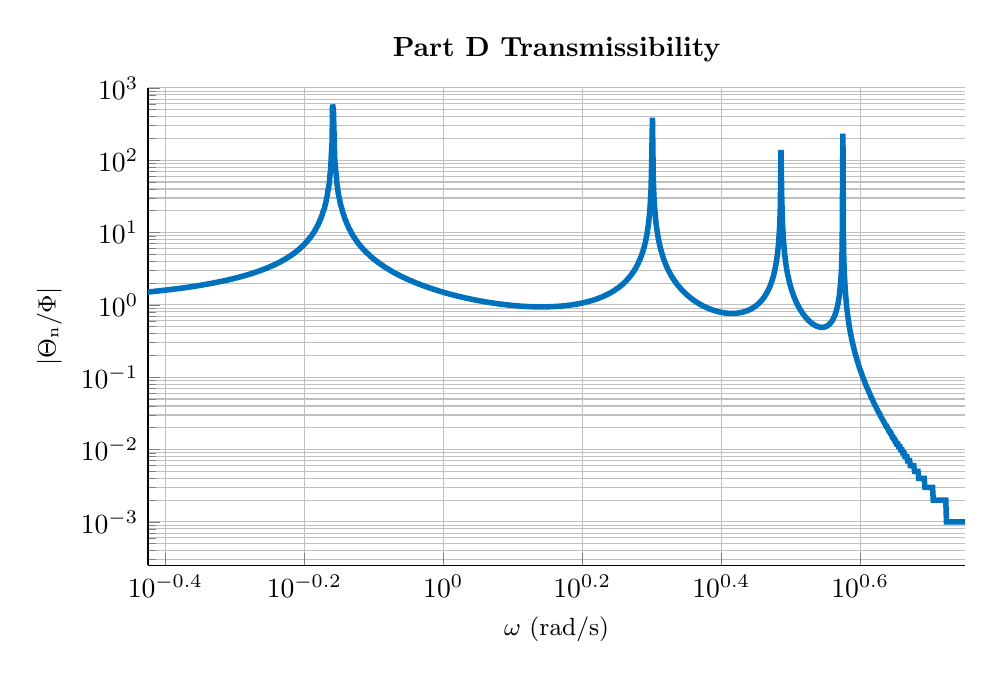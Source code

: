 % This file was created by matlab2tikz.
%
\definecolor{mycolor1}{rgb}{0.0,0.447,0.741}%
%
\begin{tikzpicture}

\begin{axis}[%
width=0.856\textwidth,
height=0.5\textwidth,
at={(0\textwidth,0\textwidth)},
scale only axis,
xmode=log,
xmin=0.376,
xmax=5.637,
xminorticks=true,
xlabel style={font=\color{white!15!black}},
xlabel={$\omega\text{ (rad/s)}$},
ymode=log,
ymin=0.0,
ymax=1000,
yminorticks=true,
ylabel style={font=\color{white!15!black}},
ylabel={$\text{$|$}\Theta{}_\text{n}\text{/}\Phi\text{$|$}$},
axis background/.style={fill=white},
title style={font=\bfseries},
title={Part D Transmissibility},
axis x line*=bottom,
axis y line*=left,
xmajorgrids,
xminorgrids,
ymajorgrids,
yminorgrids,
ylabel style={font=\small},
xlabel style={font=\small}
]
\addplot [color=mycolor1, line width=2.0pt, forget plot]
  table[row sep=crcr]{%
0.376	1.504\\
0.377	1.507\\
0.378	1.511\\
0.378	1.514\\
0.379	1.517\\
0.38	1.521\\
0.381	1.524\\
0.382	1.528\\
0.383	1.531\\
0.384	1.535\\
0.385	1.539\\
0.386	1.542\\
0.386	1.546\\
0.387	1.549\\
0.388	1.553\\
0.389	1.557\\
0.39	1.561\\
0.391	1.564\\
0.392	1.568\\
0.393	1.572\\
0.394	1.576\\
0.394	1.58\\
0.395	1.584\\
0.396	1.588\\
0.397	1.592\\
0.398	1.596\\
0.399	1.6\\
0.4	1.605\\
0.401	1.609\\
0.402	1.613\\
0.403	1.617\\
0.404	1.622\\
0.405	1.626\\
0.406	1.63\\
0.406	1.635\\
0.407	1.639\\
0.408	1.644\\
0.409	1.649\\
0.41	1.653\\
0.411	1.658\\
0.412	1.663\\
0.413	1.667\\
0.414	1.672\\
0.415	1.677\\
0.416	1.682\\
0.417	1.687\\
0.418	1.692\\
0.419	1.697\\
0.42	1.702\\
0.421	1.707\\
0.422	1.712\\
0.423	1.718\\
0.424	1.723\\
0.425	1.728\\
0.426	1.734\\
0.427	1.739\\
0.428	1.745\\
0.429	1.75\\
0.43	1.756\\
0.431	1.762\\
0.432	1.767\\
0.433	1.773\\
0.434	1.779\\
0.435	1.785\\
0.436	1.791\\
0.437	1.797\\
0.438	1.803\\
0.439	1.81\\
0.44	1.816\\
0.441	1.822\\
0.442	1.829\\
0.443	1.835\\
0.444	1.842\\
0.445	1.848\\
0.446	1.855\\
0.447	1.862\\
0.448	1.869\\
0.449	1.876\\
0.45	1.883\\
0.451	1.89\\
0.452	1.897\\
0.453	1.904\\
0.454	1.911\\
0.455	1.919\\
0.456	1.926\\
0.457	1.934\\
0.458	1.942\\
0.459	1.949\\
0.46	1.957\\
0.461	1.965\\
0.462	1.973\\
0.463	1.982\\
0.465	1.99\\
0.466	1.998\\
0.467	2.007\\
0.468	2.015\\
0.469	2.024\\
0.47	2.033\\
0.471	2.042\\
0.472	2.051\\
0.473	2.06\\
0.474	2.069\\
0.475	2.078\\
0.476	2.088\\
0.478	2.097\\
0.479	2.107\\
0.48	2.117\\
0.481	2.127\\
0.482	2.137\\
0.483	2.147\\
0.484	2.158\\
0.485	2.168\\
0.486	2.179\\
0.488	2.19\\
0.489	2.201\\
0.49	2.212\\
0.491	2.223\\
0.492	2.234\\
0.493	2.246\\
0.494	2.258\\
0.496	2.27\\
0.497	2.282\\
0.498	2.294\\
0.499	2.306\\
0.5	2.319\\
0.501	2.332\\
0.502	2.345\\
0.504	2.358\\
0.505	2.372\\
0.506	2.385\\
0.507	2.399\\
0.508	2.413\\
0.509	2.427\\
0.511	2.442\\
0.512	2.456\\
0.513	2.471\\
0.514	2.486\\
0.515	2.502\\
0.516	2.517\\
0.518	2.533\\
0.519	2.549\\
0.52	2.566\\
0.521	2.582\\
0.522	2.599\\
0.524	2.617\\
0.525	2.634\\
0.526	2.652\\
0.527	2.67\\
0.529	2.689\\
0.53	2.707\\
0.531	2.727\\
0.532	2.746\\
0.533	2.766\\
0.535	2.786\\
0.536	2.807\\
0.537	2.828\\
0.538	2.849\\
0.54	2.871\\
0.541	2.893\\
0.542	2.915\\
0.543	2.938\\
0.545	2.962\\
0.546	2.985\\
0.547	3.01\\
0.548	3.035\\
0.55	3.06\\
0.551	3.086\\
0.552	3.112\\
0.553	3.139\\
0.555	3.167\\
0.556	3.195\\
0.557	3.223\\
0.559	3.253\\
0.56	3.283\\
0.561	3.313\\
0.562	3.344\\
0.564	3.376\\
0.565	3.409\\
0.566	3.443\\
0.568	3.477\\
0.569	3.512\\
0.57	3.548\\
0.572	3.584\\
0.573	3.622\\
0.574	3.661\\
0.576	3.7\\
0.577	3.741\\
0.578	3.782\\
0.579	3.825\\
0.581	3.869\\
0.582	3.913\\
0.584	3.96\\
0.585	4.007\\
0.586	4.056\\
0.588	4.106\\
0.589	4.157\\
0.59	4.21\\
0.592	4.264\\
0.593	4.32\\
0.594	4.378\\
0.596	4.438\\
0.597	4.499\\
0.598	4.562\\
0.6	4.628\\
0.601	4.695\\
0.603	4.765\\
0.604	4.836\\
0.605	4.911\\
0.607	4.988\\
0.608	5.067\\
0.61	5.15\\
0.611	5.235\\
0.612	5.324\\
0.614	5.416\\
0.615	5.511\\
0.617	5.61\\
0.618	5.714\\
0.62	5.821\\
0.621	5.933\\
0.622	6.049\\
0.624	6.171\\
0.625	6.298\\
0.627	6.431\\
0.628	6.569\\
0.63	6.715\\
0.631	6.867\\
0.632	7.027\\
0.634	7.196\\
0.635	7.373\\
0.637	7.559\\
0.638	7.756\\
0.64	7.963\\
0.641	8.183\\
0.643	8.417\\
0.644	8.664\\
0.646	8.927\\
0.647	9.208\\
0.649	9.508\\
0.65	9.829\\
0.652	10.173\\
0.653	10.543\\
0.655	10.943\\
0.656	11.375\\
0.658	11.844\\
0.659	12.355\\
0.661	12.913\\
0.662	13.527\\
0.664	14.203\\
0.665	14.953\\
0.667	15.789\\
0.668	16.726\\
0.67	17.785\\
0.671	18.99\\
0.673	20.375\\
0.675	21.982\\
0.676	23.87\\
0.678	26.119\\
0.679	28.843\\
0.681	32.212\\
0.682	36.485\\
0.684	42.082\\
0.686	49.73\\
0.687	60.811\\
0.689	78.303\\
0.69	110.035\\
0.692	185.318\\
0.693	589.192\\
0.695	494.633\\
0.697	174.219\\
0.698	105.606\\
0.7	75.711\\
0.702	58.975\\
0.703	48.277\\
0.705	40.849\\
0.706	35.39\\
0.708	31.209\\
0.71	27.905\\
0.711	25.227\\
0.713	23.014\\
0.715	21.154\\
0.716	19.568\\
0.718	18.201\\
0.72	17.009\\
0.721	15.962\\
0.723	15.034\\
0.725	14.206\\
0.726	13.463\\
0.728	12.793\\
0.73	12.185\\
0.731	11.631\\
0.733	11.124\\
0.735	10.658\\
0.736	10.229\\
0.738	9.832\\
0.74	9.464\\
0.741	9.122\\
0.743	8.803\\
0.745	8.505\\
0.747	8.226\\
0.748	7.965\\
0.75	7.719\\
0.752	7.487\\
0.753	7.268\\
0.755	7.061\\
0.757	6.865\\
0.759	6.68\\
0.76	6.504\\
0.762	6.337\\
0.764	6.177\\
0.766	6.026\\
0.767	5.881\\
0.769	5.743\\
0.771	5.611\\
0.773	5.484\\
0.775	5.363\\
0.776	5.247\\
0.778	5.136\\
0.78	5.029\\
0.782	4.926\\
0.784	4.828\\
0.785	4.733\\
0.787	4.641\\
0.789	4.553\\
0.791	4.468\\
0.793	4.386\\
0.794	4.307\\
0.796	4.23\\
0.798	4.156\\
0.8	4.085\\
0.802	4.015\\
0.804	3.948\\
0.805	3.883\\
0.807	3.821\\
0.809	3.76\\
0.811	3.7\\
0.813	3.643\\
0.815	3.587\\
0.817	3.533\\
0.819	3.481\\
0.82	3.429\\
0.822	3.38\\
0.824	3.331\\
0.826	3.284\\
0.828	3.239\\
0.83	3.194\\
0.832	3.151\\
0.834	3.108\\
0.836	3.067\\
0.838	3.027\\
0.84	2.988\\
0.841	2.949\\
0.843	2.912\\
0.845	2.876\\
0.847	2.84\\
0.849	2.805\\
0.851	2.771\\
0.853	2.738\\
0.855	2.706\\
0.857	2.674\\
0.859	2.643\\
0.861	2.613\\
0.863	2.583\\
0.865	2.554\\
0.867	2.526\\
0.869	2.498\\
0.871	2.471\\
0.873	2.444\\
0.875	2.418\\
0.877	2.393\\
0.879	2.368\\
0.881	2.343\\
0.883	2.319\\
0.885	2.296\\
0.887	2.273\\
0.889	2.25\\
0.891	2.228\\
0.893	2.206\\
0.895	2.185\\
0.898	2.164\\
0.9	2.143\\
0.902	2.123\\
0.904	2.103\\
0.906	2.084\\
0.908	2.065\\
0.91	2.046\\
0.912	2.028\\
0.914	2.01\\
0.916	1.992\\
0.918	1.974\\
0.921	1.957\\
0.923	1.94\\
0.925	1.924\\
0.927	1.907\\
0.929	1.891\\
0.931	1.876\\
0.933	1.86\\
0.936	1.845\\
0.938	1.83\\
0.94	1.815\\
0.942	1.801\\
0.944	1.787\\
0.946	1.773\\
0.949	1.759\\
0.951	1.745\\
0.953	1.732\\
0.955	1.719\\
0.957	1.706\\
0.96	1.693\\
0.962	1.681\\
0.964	1.668\\
0.966	1.656\\
0.968	1.644\\
0.971	1.632\\
0.973	1.621\\
0.975	1.609\\
0.977	1.598\\
0.98	1.587\\
0.982	1.576\\
0.984	1.565\\
0.986	1.555\\
0.989	1.544\\
0.991	1.534\\
0.993	1.524\\
0.996	1.514\\
0.998	1.504\\
1.0	1.494\\
1.002	1.485\\
1.005	1.475\\
1.007	1.466\\
1.009	1.457\\
1.012	1.448\\
1.014	1.439\\
1.016	1.43\\
1.019	1.421\\
1.021	1.413\\
1.023	1.404\\
1.026	1.396\\
1.028	1.388\\
1.03	1.38\\
1.033	1.372\\
1.035	1.364\\
1.038	1.356\\
1.04	1.349\\
1.042	1.341\\
1.045	1.334\\
1.047	1.326\\
1.05	1.319\\
1.052	1.312\\
1.054	1.305\\
1.057	1.298\\
1.059	1.291\\
1.062	1.285\\
1.064	1.278\\
1.067	1.271\\
1.069	1.265\\
1.072	1.259\\
1.074	1.252\\
1.077	1.246\\
1.079	1.24\\
1.082	1.234\\
1.084	1.228\\
1.087	1.222\\
1.089	1.216\\
1.092	1.211\\
1.094	1.205\\
1.097	1.199\\
1.099	1.194\\
1.102	1.189\\
1.104	1.183\\
1.107	1.178\\
1.109	1.173\\
1.112	1.168\\
1.114	1.163\\
1.117	1.158\\
1.12	1.153\\
1.122	1.148\\
1.125	1.143\\
1.127	1.138\\
1.13	1.134\\
1.133	1.129\\
1.135	1.125\\
1.138	1.12\\
1.14	1.116\\
1.143	1.112\\
1.146	1.107\\
1.148	1.103\\
1.151	1.099\\
1.154	1.095\\
1.156	1.091\\
1.159	1.087\\
1.162	1.083\\
1.164	1.079\\
1.167	1.076\\
1.17	1.072\\
1.172	1.068\\
1.175	1.065\\
1.178	1.061\\
1.18	1.058\\
1.183	1.054\\
1.186	1.051\\
1.189	1.048\\
1.191	1.044\\
1.194	1.041\\
1.197	1.038\\
1.2	1.035\\
1.202	1.032\\
1.205	1.029\\
1.208	1.026\\
1.211	1.023\\
1.214	1.02\\
1.216	1.017\\
1.219	1.014\\
1.222	1.012\\
1.225	1.009\\
1.228	1.007\\
1.23	1.004\\
1.233	1.002\\
1.236	0.999\\
1.239	0.997\\
1.242	0.994\\
1.245	0.992\\
1.248	0.99\\
1.25	0.988\\
1.253	0.985\\
1.256	0.983\\
1.259	0.981\\
1.262	0.979\\
1.265	0.977\\
1.268	0.975\\
1.271	0.974\\
1.274	0.972\\
1.277	0.97\\
1.28	0.968\\
1.282	0.967\\
1.285	0.965\\
1.288	0.963\\
1.291	0.962\\
1.294	0.96\\
1.297	0.959\\
1.3	0.957\\
1.303	0.956\\
1.306	0.955\\
1.309	0.954\\
1.312	0.952\\
1.315	0.951\\
1.318	0.95\\
1.321	0.949\\
1.324	0.948\\
1.328	0.947\\
1.331	0.946\\
1.334	0.945\\
1.337	0.945\\
1.34	0.944\\
1.343	0.943\\
1.346	0.942\\
1.349	0.942\\
1.352	0.941\\
1.355	0.941\\
1.358	0.94\\
1.362	0.94\\
1.365	0.939\\
1.368	0.939\\
1.371	0.939\\
1.374	0.939\\
1.377	0.939\\
1.381	0.938\\
1.384	0.938\\
1.387	0.938\\
1.39	0.939\\
1.393	0.939\\
1.397	0.939\\
1.4	0.939\\
1.403	0.939\\
1.406	0.94\\
1.409	0.94\\
1.413	0.941\\
1.416	0.941\\
1.419	0.942\\
1.422	0.942\\
1.426	0.943\\
1.429	0.944\\
1.432	0.945\\
1.436	0.945\\
1.439	0.946\\
1.442	0.947\\
1.446	0.949\\
1.449	0.95\\
1.452	0.951\\
1.456	0.952\\
1.459	0.954\\
1.462	0.955\\
1.466	0.956\\
1.469	0.958\\
1.472	0.96\\
1.476	0.961\\
1.479	0.963\\
1.483	0.965\\
1.486	0.967\\
1.49	0.969\\
1.493	0.971\\
1.496	0.973\\
1.5	0.976\\
1.503	0.978\\
1.507	0.981\\
1.51	0.983\\
1.514	0.986\\
1.517	0.989\\
1.521	0.991\\
1.524	0.994\\
1.528	0.997\\
1.531	1.0\\
1.535	1.004\\
1.538	1.007\\
1.542	1.011\\
1.545	1.014\\
1.549	1.018\\
1.553	1.022\\
1.556	1.025\\
1.56	1.03\\
1.563	1.034\\
1.567	1.038\\
1.571	1.042\\
1.574	1.047\\
1.578	1.052\\
1.581	1.057\\
1.585	1.062\\
1.589	1.067\\
1.592	1.072\\
1.596	1.077\\
1.6	1.083\\
1.603	1.089\\
1.607	1.095\\
1.611	1.101\\
1.615	1.107\\
1.618	1.114\\
1.622	1.121\\
1.626	1.127\\
1.629	1.135\\
1.633	1.142\\
1.637	1.149\\
1.641	1.157\\
1.645	1.165\\
1.648	1.174\\
1.652	1.182\\
1.656	1.191\\
1.66	1.2\\
1.664	1.209\\
1.667	1.219\\
1.671	1.229\\
1.675	1.239\\
1.679	1.25\\
1.683	1.26\\
1.687	1.272\\
1.691	1.283\\
1.695	1.295\\
1.698	1.308\\
1.702	1.321\\
1.706	1.334\\
1.71	1.348\\
1.714	1.362\\
1.718	1.376\\
1.722	1.392\\
1.726	1.407\\
1.73	1.424\\
1.734	1.44\\
1.738	1.458\\
1.742	1.476\\
1.746	1.495\\
1.75	1.514\\
1.754	1.535\\
1.758	1.556\\
1.762	1.578\\
1.766	1.6\\
1.77	1.624\\
1.774	1.649\\
1.778	1.675\\
1.783	1.701\\
1.787	1.729\\
1.791	1.759\\
1.795	1.789\\
1.799	1.821\\
1.803	1.855\\
1.807	1.89\\
1.812	1.927\\
1.816	1.966\\
1.82	2.006\\
1.824	2.049\\
1.828	2.094\\
1.833	2.142\\
1.837	2.192\\
1.841	2.245\\
1.845	2.302\\
1.849	2.361\\
1.854	2.425\\
1.858	2.492\\
1.862	2.565\\
1.867	2.642\\
1.871	2.724\\
1.875	2.813\\
1.88	2.908\\
1.884	3.011\\
1.888	3.122\\
1.893	3.243\\
1.897	3.374\\
1.901	3.518\\
1.906	3.675\\
1.91	3.849\\
1.914	4.041\\
1.919	4.255\\
1.923	4.495\\
1.928	4.765\\
1.932	5.072\\
1.937	5.424\\
1.941	5.83\\
1.946	6.306\\
1.95	6.87\\
1.955	7.549\\
1.959	8.383\\
1.964	9.43\\
1.968	10.785\\
1.973	12.607\\
1.977	15.184\\
1.982	19.113\\
1.986	25.829\\
1.991	39.928\\
1.995	88.387\\
2.0	388.215\\
2.005	61.029\\
2.009	32.991\\
2.014	22.573\\
2.019	17.138\\
2.023	13.802\\
2.028	11.545\\
2.033	9.917\\
2.037	8.688\\
2.042	7.727\\
2.047	6.955\\
2.051	6.321\\
2.056	5.792\\
2.061	5.343\\
2.066	4.958\\
2.07	4.623\\
2.075	4.331\\
2.08	4.072\\
2.085	3.842\\
2.09	3.637\\
2.094	3.452\\
2.099	3.284\\
2.104	3.132\\
2.109	2.993\\
2.114	2.866\\
2.119	2.749\\
2.123	2.641\\
2.128	2.541\\
2.133	2.448\\
2.138	2.362\\
2.143	2.282\\
2.148	2.207\\
2.153	2.137\\
2.158	2.071\\
2.163	2.009\\
2.168	1.95\\
2.173	1.895\\
2.178	1.844\\
2.183	1.795\\
2.188	1.748\\
2.193	1.704\\
2.198	1.662\\
2.203	1.623\\
2.208	1.585\\
2.213	1.549\\
2.218	1.515\\
2.224	1.482\\
2.229	1.451\\
2.234	1.421\\
2.239	1.393\\
2.244	1.365\\
2.249	1.339\\
2.254	1.314\\
2.26	1.29\\
2.265	1.267\\
2.27	1.245\\
2.275	1.224\\
2.281	1.204\\
2.286	1.184\\
2.291	1.165\\
2.296	1.147\\
2.302	1.13\\
2.307	1.113\\
2.312	1.097\\
2.318	1.082\\
2.323	1.067\\
2.328	1.052\\
2.334	1.038\\
2.339	1.025\\
2.344	1.012\\
2.35	1.0\\
2.355	0.988\\
2.361	0.976\\
2.366	0.965\\
2.372	0.954\\
2.377	0.944\\
2.383	0.934\\
2.388	0.925\\
2.394	0.915\\
2.399	0.906\\
2.405	0.898\\
2.41	0.89\\
2.416	0.882\\
2.421	0.874\\
2.427	0.867\\
2.432	0.86\\
2.438	0.853\\
2.444	0.846\\
2.449	0.84\\
2.455	0.834\\
2.461	0.829\\
2.466	0.823\\
2.472	0.818\\
2.478	0.813\\
2.483	0.808\\
2.489	0.804\\
2.495	0.8\\
2.501	0.796\\
2.506	0.792\\
2.512	0.788\\
2.518	0.785\\
2.524	0.782\\
2.53	0.779\\
2.535	0.776\\
2.541	0.774\\
2.547	0.771\\
2.553	0.769\\
2.559	0.768\\
2.565	0.766\\
2.571	0.765\\
2.577	0.764\\
2.583	0.763\\
2.588	0.762\\
2.594	0.762\\
2.6	0.761\\
2.606	0.761\\
2.612	0.762\\
2.618	0.762\\
2.624	0.763\\
2.631	0.764\\
2.637	0.765\\
2.643	0.767\\
2.649	0.769\\
2.655	0.771\\
2.661	0.773\\
2.667	0.776\\
2.673	0.779\\
2.679	0.782\\
2.686	0.786\\
2.692	0.79\\
2.698	0.794\\
2.704	0.799\\
2.71	0.804\\
2.717	0.809\\
2.723	0.815\\
2.729	0.821\\
2.736	0.828\\
2.742	0.835\\
2.748	0.843\\
2.755	0.852\\
2.761	0.861\\
2.767	0.87\\
2.774	0.88\\
2.78	0.891\\
2.786	0.903\\
2.793	0.915\\
2.799	0.928\\
2.806	0.942\\
2.812	0.958\\
2.819	0.974\\
2.825	0.991\\
2.832	1.009\\
2.838	1.029\\
2.845	1.051\\
2.851	1.073\\
2.858	1.098\\
2.864	1.125\\
2.871	1.153\\
2.878	1.184\\
2.884	1.218\\
2.891	1.255\\
2.898	1.294\\
2.904	1.338\\
2.911	1.386\\
2.918	1.438\\
2.924	1.496\\
2.931	1.561\\
2.938	1.633\\
2.945	1.713\\
2.952	1.804\\
2.958	1.907\\
2.965	2.025\\
2.972	2.161\\
2.979	2.321\\
2.986	2.509\\
2.993	2.734\\
2.999	3.01\\
3.006	3.353\\
3.013	3.792\\
3.02	4.375\\
3.027	5.183\\
3.034	6.378\\
3.041	8.326\\
3.048	12.058\\
3.055	22.094\\
3.062	138.612\\
3.069	31.666\\
3.076	14.155\\
3.084	9.077\\
3.091	6.661\\
3.098	5.25\\
3.105	4.325\\
3.112	3.672\\
3.119	3.186\\
3.126	2.812\\
3.134	2.514\\
3.141	2.272\\
3.148	2.071\\
3.155	1.902\\
3.163	1.757\\
3.17	1.633\\
3.177	1.524\\
3.185	1.429\\
3.192	1.345\\
3.199	1.27\\
3.207	1.203\\
3.214	1.143\\
3.221	1.088\\
3.229	1.039\\
3.236	0.993\\
3.244	0.952\\
3.251	0.914\\
3.259	0.88\\
3.266	0.848\\
3.274	0.818\\
3.281	0.791\\
3.289	0.765\\
3.296	0.742\\
3.304	0.72\\
3.312	0.7\\
3.319	0.681\\
3.327	0.663\\
3.335	0.647\\
3.342	0.631\\
3.35	0.617\\
3.358	0.604\\
3.365	0.591\\
3.373	0.58\\
3.381	0.569\\
3.389	0.559\\
3.397	0.55\\
3.404	0.542\\
3.412	0.534\\
3.42	0.527\\
3.428	0.52\\
3.436	0.514\\
3.444	0.509\\
3.452	0.504\\
3.46	0.5\\
3.468	0.497\\
3.476	0.494\\
3.484	0.492\\
3.492	0.49\\
3.5	0.489\\
3.508	0.489\\
3.516	0.489\\
3.524	0.491\\
3.532	0.492\\
3.54	0.495\\
3.549	0.499\\
3.557	0.503\\
3.565	0.509\\
3.573	0.516\\
3.581	0.524\\
3.59	0.533\\
3.598	0.545\\
3.606	0.558\\
3.614	0.573\\
3.623	0.591\\
3.631	0.612\\
3.64	0.637\\
3.648	0.666\\
3.656	0.701\\
3.665	0.743\\
3.673	0.794\\
3.682	0.857\\
3.69	0.938\\
3.699	1.042\\
3.707	1.183\\
3.716	1.381\\
3.724	1.681\\
3.733	2.184\\
3.742	3.199\\
3.75	6.295\\
3.759	232.314\\
3.767	5.702\\
3.776	2.806\\
3.785	1.828\\
3.794	1.337\\
3.802	1.043\\
3.811	0.847\\
3.82	0.707\\
3.829	0.603\\
3.837	0.522\\
3.846	0.458\\
3.855	0.406\\
3.864	0.363\\
3.873	0.326\\
3.882	0.295\\
3.891	0.269\\
3.9	0.246\\
3.909	0.225\\
3.918	0.208\\
3.927	0.192\\
3.936	0.178\\
3.945	0.165\\
3.954	0.154\\
3.963	0.144\\
3.972	0.134\\
3.981	0.126\\
3.991	0.118\\
4.0	0.111\\
4.009	0.104\\
4.018	0.098\\
4.028	0.093\\
4.037	0.088\\
4.046	0.083\\
4.056	0.078\\
4.065	0.074\\
4.074	0.071\\
4.084	0.067\\
4.093	0.064\\
4.102	0.061\\
4.112	0.058\\
4.121	0.055\\
4.131	0.052\\
4.14	0.05\\
4.15	0.048\\
4.16	0.045\\
4.169	0.043\\
4.179	0.041\\
4.188	0.04\\
4.198	0.038\\
4.208	0.036\\
4.217	0.035\\
4.227	0.033\\
4.237	0.032\\
4.247	0.031\\
4.256	0.029\\
4.266	0.028\\
4.276	0.027\\
4.286	0.026\\
4.296	0.025\\
4.306	0.024\\
4.316	0.023\\
4.326	0.022\\
4.336	0.021\\
4.346	0.021\\
4.356	0.02\\
4.366	0.019\\
4.376	0.018\\
4.386	0.018\\
4.396	0.017\\
4.406	0.017\\
4.416	0.016\\
4.426	0.015\\
4.437	0.015\\
4.447	0.014\\
4.457	0.014\\
4.467	0.013\\
4.478	0.013\\
4.488	0.012\\
4.498	0.012\\
4.509	0.012\\
4.519	0.011\\
4.529	0.011\\
4.54	0.011\\
4.55	0.01\\
4.561	0.01\\
4.571	0.01\\
4.582	0.009\\
4.592	0.009\\
4.603	0.009\\
4.614	0.008\\
4.624	0.008\\
4.635	0.008\\
4.646	0.008\\
4.656	0.007\\
4.667	0.007\\
4.678	0.007\\
4.689	0.007\\
4.699	0.006\\
4.71	0.006\\
4.721	0.006\\
4.732	0.006\\
4.743	0.006\\
4.754	0.006\\
4.765	0.005\\
4.776	0.005\\
4.787	0.005\\
4.798	0.005\\
4.809	0.005\\
4.82	0.005\\
4.831	0.004\\
4.842	0.004\\
4.853	0.004\\
4.865	0.004\\
4.876	0.004\\
4.887	0.004\\
4.898	0.004\\
4.91	0.004\\
4.921	0.004\\
4.932	0.003\\
4.944	0.003\\
4.955	0.003\\
4.966	0.003\\
4.978	0.003\\
4.989	0.003\\
5.001	0.003\\
5.012	0.003\\
5.024	0.003\\
5.036	0.003\\
5.047	0.003\\
5.059	0.003\\
5.07	0.002\\
5.082	0.002\\
5.094	0.002\\
5.106	0.002\\
5.117	0.002\\
5.129	0.002\\
5.141	0.002\\
5.153	0.002\\
5.165	0.002\\
5.177	0.002\\
5.189	0.002\\
5.201	0.002\\
5.212	0.002\\
5.225	0.002\\
5.237	0.002\\
5.249	0.002\\
5.261	0.002\\
5.273	0.002\\
5.285	0.002\\
5.297	0.001\\
5.309	0.001\\
5.322	0.001\\
5.334	0.001\\
5.346	0.001\\
5.359	0.001\\
5.371	0.001\\
5.383	0.001\\
5.396	0.001\\
5.408	0.001\\
5.421	0.001\\
5.433	0.001\\
5.446	0.001\\
5.458	0.001\\
5.471	0.001\\
5.483	0.001\\
5.496	0.001\\
5.509	0.001\\
5.521	0.001\\
5.534	0.001\\
5.547	0.001\\
5.56	0.001\\
5.572	0.001\\
5.585	0.001\\
5.598	0.001\\
5.611	0.001\\
5.624	0.001\\
5.637	0.001\\
};
\end{axis}
\end{tikzpicture}%